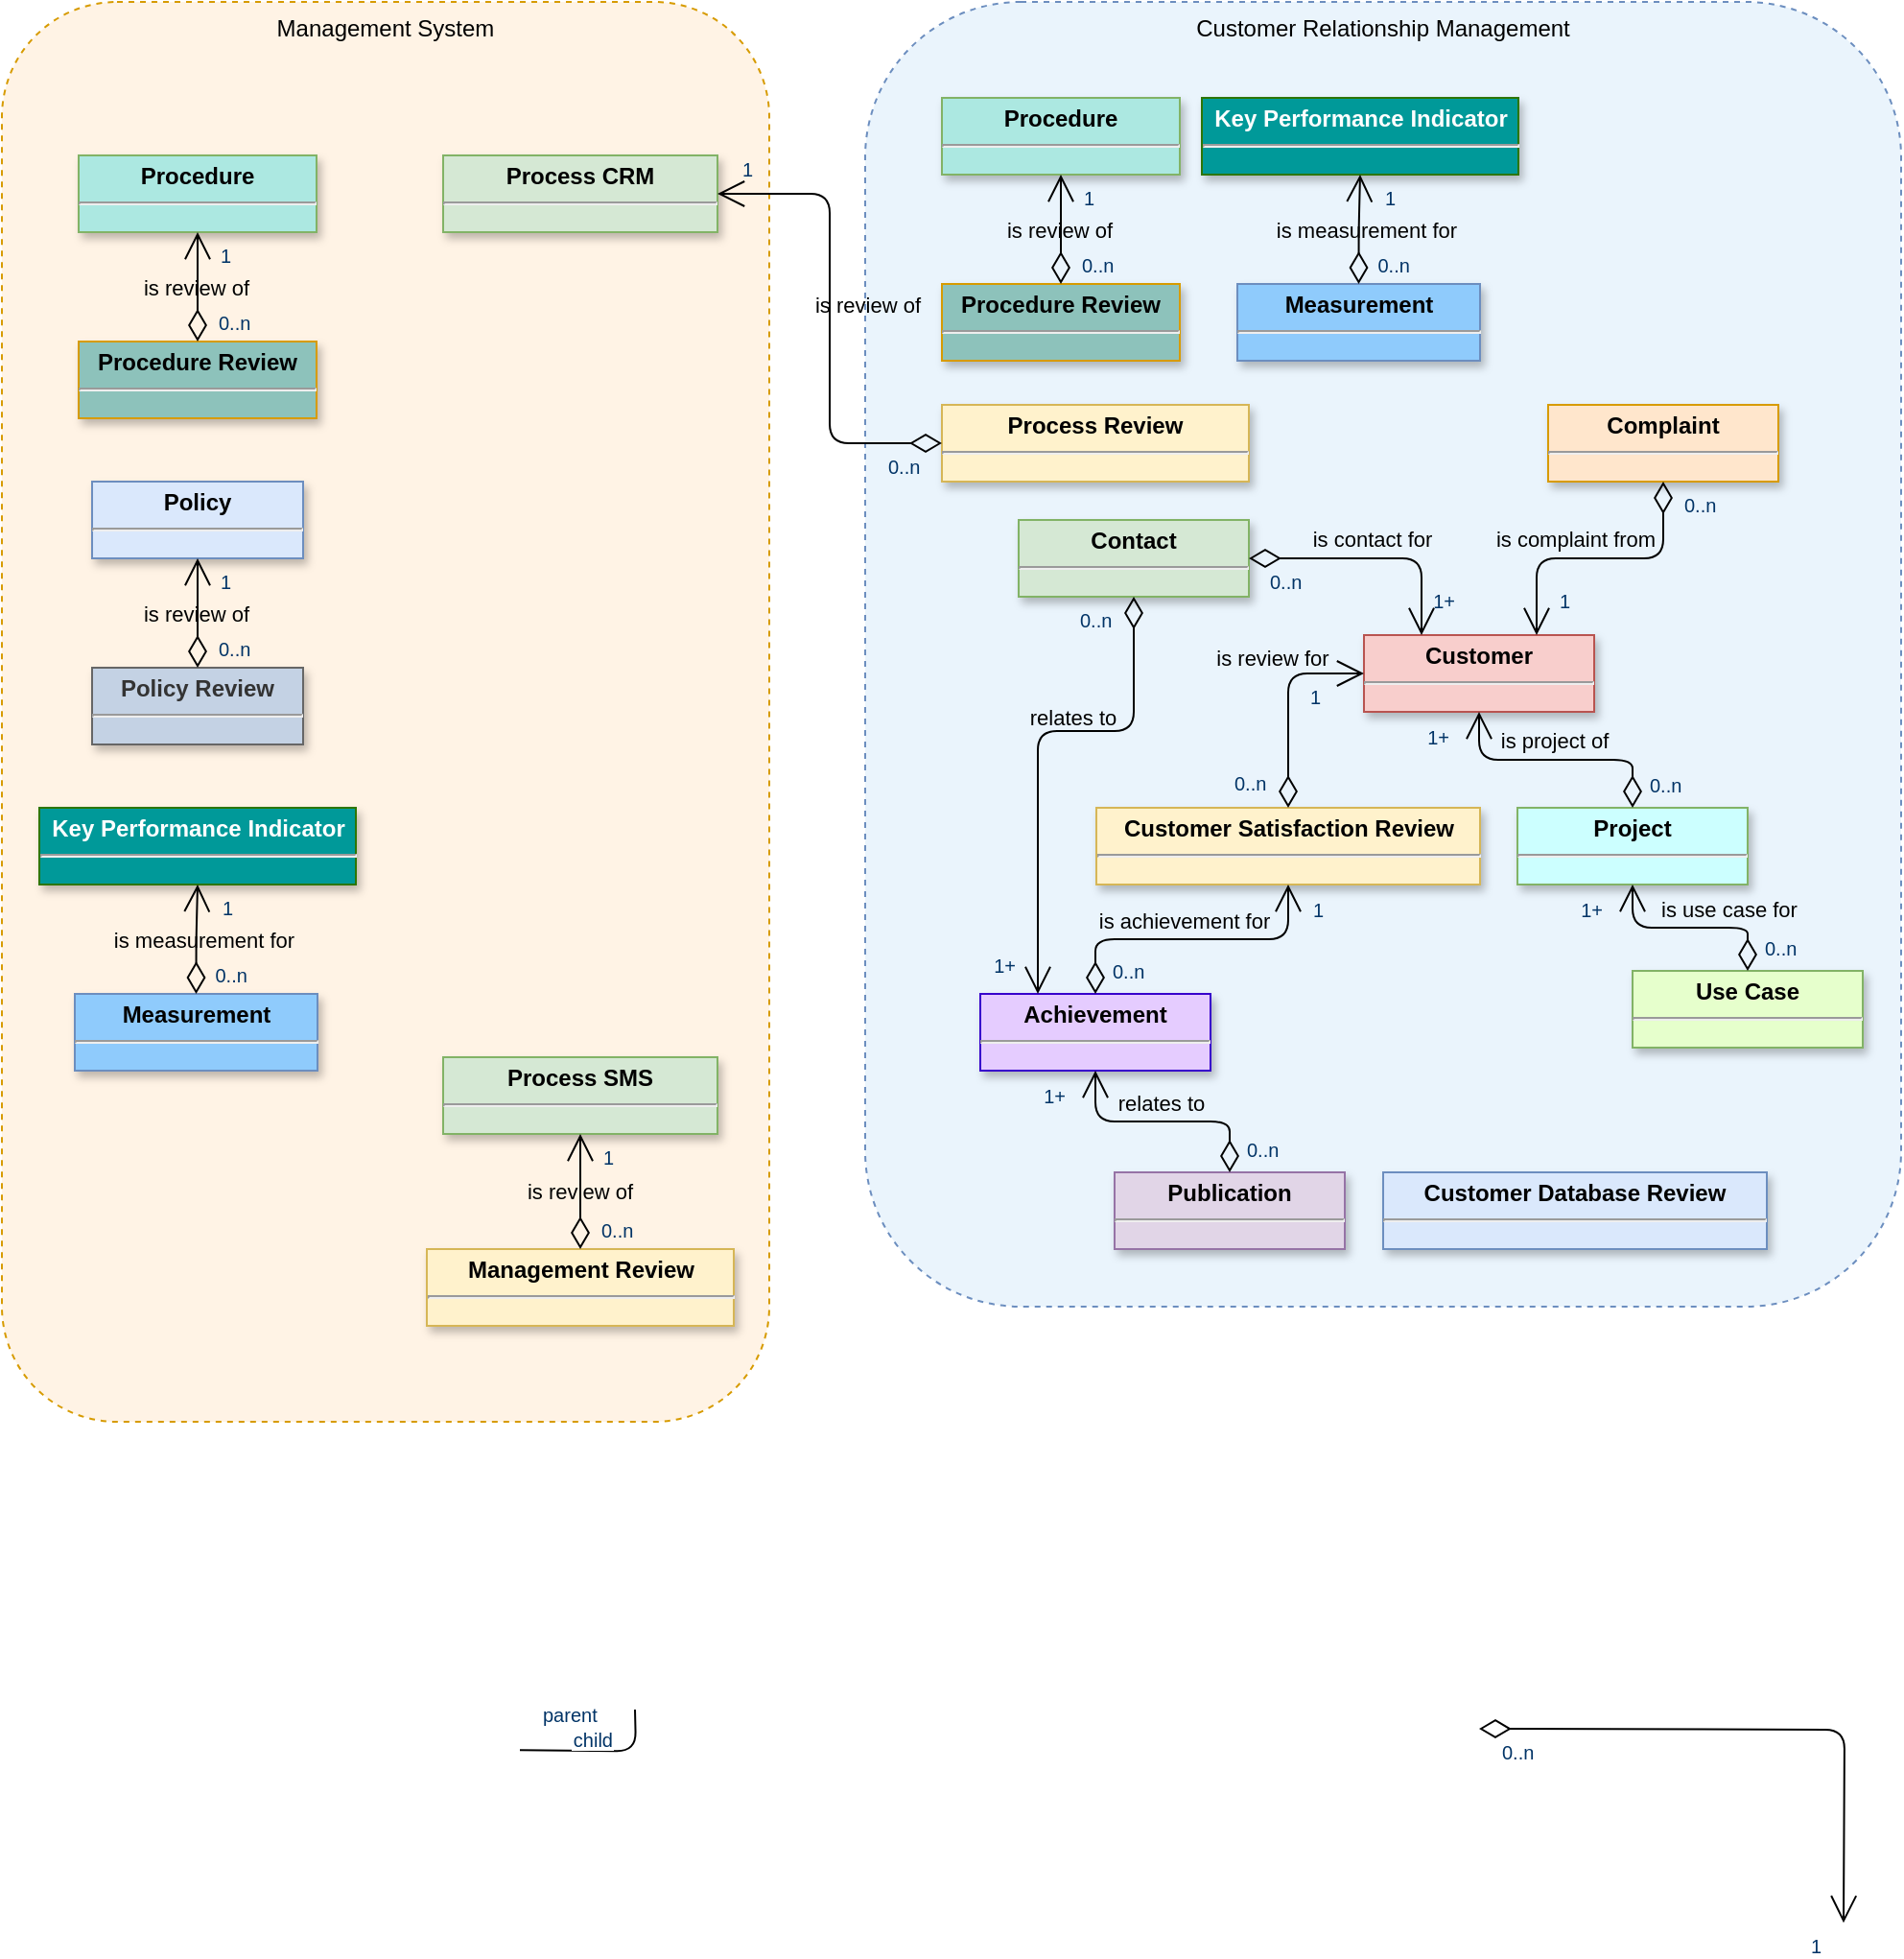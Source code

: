 <mxfile version="28.1.2">
  <diagram name="Page-1" id="efa7a0a1-bf9b-a30e-e6df-94a7791c09e9">
    <mxGraphModel dx="1814" dy="746" grid="1" gridSize="10" guides="1" tooltips="1" connect="1" arrows="1" fold="1" page="1" pageScale="1" pageWidth="826" pageHeight="1169" background="none" math="0" shadow="0">
      <root>
        <mxCell id="0" />
        <mxCell id="1" parent="0" />
        <mxCell id="y1ez__rVfO7GERN6JN9X-144" value="Customer Relationship Management" style="rounded=1;whiteSpace=wrap;html=1;fillColor=#EAF4FC;strokeColor=#6c8ebf;dashed=1;verticalAlign=top;align=center;" parent="1" vertex="1">
          <mxGeometry x="470" y="60" width="540" height="680" as="geometry" />
        </mxCell>
        <mxCell id="y1ez__rVfO7GERN6JN9X-115" value="Management System" style="rounded=1;whiteSpace=wrap;html=1;fillColor=light-dark(#fff3e5, #36210a);strokeColor=#d79b00;dashed=1;verticalAlign=top;align=center;" parent="1" vertex="1">
          <mxGeometry x="20" y="60" width="400" height="740" as="geometry" />
        </mxCell>
        <mxCell id="21" value="&lt;p style=&quot;margin: 4px 0px 0px; text-align: center;&quot;&gt;&lt;strong style=&quot;&quot;&gt;Process CRM&lt;/strong&gt;&lt;/p&gt;&lt;hr&gt;&lt;p style=&quot;margin: 0px; margin-left: 8px;&quot;&gt;&lt;br&gt;&lt;/p&gt;" style="verticalAlign=top;align=left;overflow=fill;fontSize=12;fontFamily=Helvetica;html=1;strokeColor=#82b366;shadow=1;fillColor=#d5e8d4;" parent="1" vertex="1">
          <mxGeometry x="250" y="140" width="143" height="40" as="geometry" />
        </mxCell>
        <mxCell id="25" value="&lt;p style=&quot;margin: 4px 0px 0px; text-align: center;&quot;&gt;&lt;strong style=&quot;&quot;&gt;Process Review&lt;/strong&gt;&lt;/p&gt;&lt;hr&gt;&lt;p style=&quot;margin: 0px; margin-left: 8px;&quot;&gt;&lt;br&gt;&lt;/p&gt;" style="verticalAlign=top;align=left;overflow=fill;fontSize=12;fontFamily=Helvetica;html=1;strokeColor=#d6b656;shadow=1;fillColor=#fff2cc;" parent="1" vertex="1">
          <mxGeometry x="510" y="270" width="160" height="40" as="geometry" />
        </mxCell>
        <mxCell id="66" value="" style="endArrow=open;endSize=12;startArrow=diamondThin;startSize=14;startFill=0;edgeStyle=orthogonalEdgeStyle" parent="1" edge="1">
          <mxGeometry x="469.36" y="526.16" as="geometry">
            <mxPoint x="790" y="960.0" as="sourcePoint" />
            <mxPoint x="980" y="1061.16" as="targetPoint" />
          </mxGeometry>
        </mxCell>
        <mxCell id="67" value="0..n" style="resizable=0;align=left;verticalAlign=top;labelBackgroundColor=#ffffff;fontSize=10;strokeColor=#003366;shadow=1;fillColor=#D4E1F5;fontColor=#003366" parent="66" connectable="0" vertex="1">
          <mxGeometry x="-1" relative="1" as="geometry">
            <mxPoint x="10" as="offset" />
          </mxGeometry>
        </mxCell>
        <mxCell id="68" value="1" style="resizable=0;align=right;verticalAlign=top;labelBackgroundColor=#ffffff;fontSize=10;strokeColor=#003366;shadow=1;fillColor=#D4E1F5;fontColor=#003366" parent="66" connectable="0" vertex="1">
          <mxGeometry x="1" relative="1" as="geometry">
            <mxPoint x="-10" as="offset" />
          </mxGeometry>
        </mxCell>
        <mxCell id="90" value="" style="endArrow=open;endSize=12;startArrow=diamondThin;startSize=14;startFill=0;edgeStyle=orthogonalEdgeStyle;labelBackgroundColor=default;entryX=1;entryY=0.5;entryDx=0;entryDy=0;" parent="1" source="25" target="21" edge="1">
          <mxGeometry x="620" y="340" as="geometry">
            <mxPoint x="620" y="340" as="sourcePoint" />
            <mxPoint x="780" y="340" as="targetPoint" />
          </mxGeometry>
        </mxCell>
        <mxCell id="91" value="0..n" style="resizable=0;align=left;verticalAlign=top;labelBackgroundColor=none;fontSize=10;strokeColor=#003366;shadow=1;fillColor=#D4E1F5;fontColor=#003366" parent="90" connectable="0" vertex="1">
          <mxGeometry x="-1" relative="1" as="geometry">
            <mxPoint x="-30" as="offset" />
          </mxGeometry>
        </mxCell>
        <mxCell id="92" value="1" style="resizable=0;align=right;verticalAlign=top;labelBackgroundColor=none;fontSize=10;strokeColor=#003366;shadow=1;fillColor=#D4E1F5;fontColor=#003366" parent="90" connectable="0" vertex="1">
          <mxGeometry x="1" relative="1" as="geometry">
            <mxPoint x="20" y="-25.0" as="offset" />
          </mxGeometry>
        </mxCell>
        <mxCell id="y1ez__rVfO7GERN6JN9X-114" value="is review of" style="edgeLabel;html=1;align=center;verticalAlign=middle;resizable=0;points=[];labelBackgroundColor=none;" parent="90" vertex="1" connectable="0">
          <mxGeometry relative="1" as="geometry">
            <mxPoint x="19" y="-7" as="offset" />
          </mxGeometry>
        </mxCell>
        <mxCell id="107" value="" style="endArrow=none;edgeStyle=orthogonalEdgeStyle;" parent="1" edge="1">
          <mxGeometry x="190" y="950" as="geometry">
            <mxPoint x="290.0" y="971.16" as="sourcePoint" />
            <mxPoint x="350" y="950" as="targetPoint" />
          </mxGeometry>
        </mxCell>
        <mxCell id="108" value="parent" style="resizable=0;align=left;verticalAlign=bottom;labelBackgroundColor=#ffffff;fontSize=10;strokeColor=#003366;shadow=1;fillColor=#D4E1F5;fontColor=#003366" parent="107" connectable="0" vertex="1">
          <mxGeometry x="-1" relative="1" as="geometry">
            <mxPoint x="10" y="-10" as="offset" />
          </mxGeometry>
        </mxCell>
        <mxCell id="109" value="child" style="resizable=0;align=right;verticalAlign=bottom;labelBackgroundColor=#ffffff;fontSize=10;strokeColor=#003366;shadow=1;fillColor=#D4E1F5;fontColor=#003366" parent="107" connectable="0" vertex="1">
          <mxGeometry x="1" relative="1" as="geometry">
            <mxPoint x="-10" y="23.84" as="offset" />
          </mxGeometry>
        </mxCell>
        <mxCell id="y1ez__rVfO7GERN6JN9X-117" value="&lt;p style=&quot;margin: 4px 0px 0px; text-align: center;&quot;&gt;&lt;strong style=&quot;&quot;&gt;Policy&lt;/strong&gt;&lt;/p&gt;&lt;hr&gt;&lt;p style=&quot;margin: 0px; margin-left: 8px;&quot;&gt;&lt;br&gt;&lt;/p&gt;" style="verticalAlign=top;align=left;overflow=fill;fontSize=12;fontFamily=Helvetica;html=1;strokeColor=#6c8ebf;shadow=1;fillColor=#dae8fc;" parent="1" vertex="1">
          <mxGeometry x="67" y="310" width="110" height="40" as="geometry" />
        </mxCell>
        <mxCell id="y1ez__rVfO7GERN6JN9X-120" value="&lt;p style=&quot;margin: 4px 0px 0px; text-align: center;&quot;&gt;&lt;strong style=&quot;&quot;&gt;Policy Review&lt;/strong&gt;&lt;/p&gt;&lt;hr&gt;&lt;p style=&quot;margin: 0px; margin-left: 8px;&quot;&gt;&lt;br&gt;&lt;/p&gt;" style="verticalAlign=top;align=left;overflow=fill;fontSize=12;fontFamily=Helvetica;html=1;strokeColor=#666666;shadow=1;fillColor=#C4D2E4;fontColor=#333333;" parent="1" vertex="1">
          <mxGeometry x="67" y="407" width="110" height="40" as="geometry" />
        </mxCell>
        <mxCell id="y1ez__rVfO7GERN6JN9X-121" value="" style="endArrow=open;endSize=12;startArrow=diamondThin;startSize=14;startFill=0;edgeStyle=orthogonalEdgeStyle;labelBackgroundColor=default;entryX=0.5;entryY=1;entryDx=0;entryDy=0;exitX=0.5;exitY=0;exitDx=0;exitDy=0;" parent="1" source="y1ez__rVfO7GERN6JN9X-120" target="y1ez__rVfO7GERN6JN9X-117" edge="1">
          <mxGeometry x="620" y="340" as="geometry">
            <mxPoint x="-133" y="366" as="sourcePoint" />
            <mxPoint x="-320" y="470" as="targetPoint" />
          </mxGeometry>
        </mxCell>
        <mxCell id="y1ez__rVfO7GERN6JN9X-122" value="0..n" style="resizable=0;align=left;verticalAlign=top;labelBackgroundColor=none;fontSize=10;strokeColor=#003366;shadow=1;fillColor=#D4E1F5;fontColor=#003366" parent="y1ez__rVfO7GERN6JN9X-121" connectable="0" vertex="1">
          <mxGeometry x="-1" relative="1" as="geometry">
            <mxPoint x="9" y="-22" as="offset" />
          </mxGeometry>
        </mxCell>
        <mxCell id="y1ez__rVfO7GERN6JN9X-123" value="1" style="resizable=0;align=right;verticalAlign=top;labelBackgroundColor=none;fontSize=10;strokeColor=#003366;shadow=1;fillColor=#D4E1F5;fontColor=#003366" parent="y1ez__rVfO7GERN6JN9X-121" connectable="0" vertex="1">
          <mxGeometry x="1" relative="1" as="geometry">
            <mxPoint x="19" as="offset" />
          </mxGeometry>
        </mxCell>
        <mxCell id="y1ez__rVfO7GERN6JN9X-124" value="is review of" style="edgeLabel;html=1;align=center;verticalAlign=middle;resizable=0;points=[];labelBackgroundColor=none;" parent="y1ez__rVfO7GERN6JN9X-121" vertex="1" connectable="0">
          <mxGeometry relative="1" as="geometry">
            <mxPoint x="-1" as="offset" />
          </mxGeometry>
        </mxCell>
        <mxCell id="y1ez__rVfO7GERN6JN9X-128" value="&lt;p style=&quot;margin: 4px 0px 0px; text-align: center;&quot;&gt;&lt;strong style=&quot;&quot;&gt;Procedure&lt;/strong&gt;&lt;/p&gt;&lt;hr&gt;&lt;p style=&quot;margin: 0px; margin-left: 8px;&quot;&gt;&lt;br&gt;&lt;/p&gt;" style="verticalAlign=top;align=left;overflow=fill;fontSize=12;fontFamily=Helvetica;html=1;strokeColor=#82b366;shadow=1;fillColor=#ACE8E1;" parent="1" vertex="1">
          <mxGeometry x="60" y="140" width="124" height="40" as="geometry" />
        </mxCell>
        <mxCell id="y1ez__rVfO7GERN6JN9X-133" value="&lt;p style=&quot;margin: 4px 0px 0px; text-align: center;&quot;&gt;&lt;strong style=&quot;&quot;&gt;Procedure Review&lt;/strong&gt;&lt;/p&gt;&lt;hr&gt;&lt;p style=&quot;margin: 0px; margin-left: 8px;&quot;&gt;&lt;br&gt;&lt;/p&gt;" style="verticalAlign=top;align=left;overflow=fill;fontSize=12;fontFamily=Helvetica;html=1;strokeColor=#d79b00;shadow=1;fillColor=#8DC2BB;" parent="1" vertex="1">
          <mxGeometry x="60" y="237" width="124" height="40" as="geometry" />
        </mxCell>
        <mxCell id="y1ez__rVfO7GERN6JN9X-134" value="&lt;p style=&quot;margin: 4px 0px 0px; text-align: center;&quot;&gt;&lt;strong style=&quot;&quot;&gt;Key Performance Indicator&lt;/strong&gt;&lt;/p&gt;&lt;hr&gt;&lt;p style=&quot;margin: 0px; margin-left: 8px;&quot;&gt;&lt;br&gt;&lt;/p&gt;" style="verticalAlign=top;align=left;overflow=fill;fontSize=12;fontFamily=Helvetica;html=1;strokeColor=#2D7600;shadow=1;fillColor=#009999;fontColor=#ffffff;" parent="1" vertex="1">
          <mxGeometry x="39.5" y="480" width="165" height="40" as="geometry" />
        </mxCell>
        <mxCell id="y1ez__rVfO7GERN6JN9X-135" value="&lt;p style=&quot;margin: 4px 0px 0px; text-align: center;&quot;&gt;&lt;strong style=&quot;&quot;&gt;Measurement&lt;/strong&gt;&lt;/p&gt;&lt;hr&gt;&lt;p style=&quot;margin: 0px; margin-left: 8px;&quot;&gt;&lt;br&gt;&lt;/p&gt;" style="verticalAlign=top;align=left;overflow=fill;fontSize=12;fontFamily=Helvetica;html=1;strokeColor=#6c8ebf;shadow=1;fillColor=#8FCBFC;" parent="1" vertex="1">
          <mxGeometry x="58" y="577" width="126.5" height="40" as="geometry" />
        </mxCell>
        <mxCell id="y1ez__rVfO7GERN6JN9X-136" value="" style="endArrow=open;endSize=12;startArrow=diamondThin;startSize=14;startFill=0;edgeStyle=orthogonalEdgeStyle;labelBackgroundColor=default;entryX=0.5;entryY=1;entryDx=0;entryDy=0;exitX=0.5;exitY=0;exitDx=0;exitDy=0;" parent="1" source="y1ez__rVfO7GERN6JN9X-135" target="y1ez__rVfO7GERN6JN9X-134" edge="1">
          <mxGeometry x="620" y="340" as="geometry">
            <mxPoint x="-819.5" y="730" as="sourcePoint" />
            <mxPoint x="-947.5" y="710" as="targetPoint" />
          </mxGeometry>
        </mxCell>
        <mxCell id="y1ez__rVfO7GERN6JN9X-137" value="0..n" style="resizable=0;align=left;verticalAlign=top;labelBackgroundColor=none;fontSize=10;strokeColor=#003366;shadow=1;fillColor=#D4E1F5;fontColor=#003366" parent="y1ez__rVfO7GERN6JN9X-136" connectable="0" vertex="1">
          <mxGeometry x="-1" relative="1" as="geometry">
            <mxPoint x="8" y="-22" as="offset" />
          </mxGeometry>
        </mxCell>
        <mxCell id="y1ez__rVfO7GERN6JN9X-138" value="1" style="resizable=0;align=right;verticalAlign=top;labelBackgroundColor=none;fontSize=10;strokeColor=#003366;shadow=1;fillColor=#D4E1F5;fontColor=#003366" parent="y1ez__rVfO7GERN6JN9X-136" connectable="0" vertex="1">
          <mxGeometry x="1" relative="1" as="geometry">
            <mxPoint x="20" as="offset" />
          </mxGeometry>
        </mxCell>
        <mxCell id="y1ez__rVfO7GERN6JN9X-139" value="is measurement for" style="edgeLabel;html=1;align=center;verticalAlign=middle;resizable=0;points=[];labelBackgroundColor=none;" parent="y1ez__rVfO7GERN6JN9X-136" vertex="1" connectable="0">
          <mxGeometry relative="1" as="geometry">
            <mxPoint x="3" as="offset" />
          </mxGeometry>
        </mxCell>
        <mxCell id="y1ez__rVfO7GERN6JN9X-140" value="" style="endArrow=open;endSize=12;startArrow=diamondThin;startSize=14;startFill=0;edgeStyle=orthogonalEdgeStyle;labelBackgroundColor=default;entryX=0.5;entryY=1;entryDx=0;entryDy=0;exitX=0.5;exitY=0;exitDx=0;exitDy=0;" parent="1" source="y1ez__rVfO7GERN6JN9X-133" target="y1ez__rVfO7GERN6JN9X-128" edge="1">
          <mxGeometry x="620" y="340" as="geometry">
            <mxPoint x="-690" y="330" as="sourcePoint" />
            <mxPoint x="-690" y="260" as="targetPoint" />
          </mxGeometry>
        </mxCell>
        <mxCell id="y1ez__rVfO7GERN6JN9X-141" value="0..n" style="resizable=0;align=left;verticalAlign=top;labelBackgroundColor=none;fontSize=10;strokeColor=#003366;shadow=1;fillColor=#D4E1F5;fontColor=#003366" parent="y1ez__rVfO7GERN6JN9X-140" connectable="0" vertex="1">
          <mxGeometry x="-1" relative="1" as="geometry">
            <mxPoint x="9" y="-22" as="offset" />
          </mxGeometry>
        </mxCell>
        <mxCell id="y1ez__rVfO7GERN6JN9X-142" value="1" style="resizable=0;align=right;verticalAlign=top;labelBackgroundColor=none;fontSize=10;strokeColor=#003366;shadow=1;fillColor=#D4E1F5;fontColor=#003366" parent="y1ez__rVfO7GERN6JN9X-140" connectable="0" vertex="1">
          <mxGeometry x="1" relative="1" as="geometry">
            <mxPoint x="19" as="offset" />
          </mxGeometry>
        </mxCell>
        <mxCell id="y1ez__rVfO7GERN6JN9X-143" value="is review of" style="edgeLabel;html=1;align=center;verticalAlign=middle;resizable=0;points=[];labelBackgroundColor=none;" parent="y1ez__rVfO7GERN6JN9X-140" vertex="1" connectable="0">
          <mxGeometry relative="1" as="geometry">
            <mxPoint x="-1" as="offset" />
          </mxGeometry>
        </mxCell>
        <mxCell id="y1ez__rVfO7GERN6JN9X-169" value="&lt;p style=&quot;margin: 4px 0px 0px; text-align: center;&quot;&gt;&lt;strong style=&quot;&quot;&gt;Procedure&lt;/strong&gt;&lt;/p&gt;&lt;hr&gt;&lt;p style=&quot;margin: 0px; margin-left: 8px;&quot;&gt;&lt;br&gt;&lt;/p&gt;" style="verticalAlign=top;align=left;overflow=fill;fontSize=12;fontFamily=Helvetica;html=1;strokeColor=#82b366;shadow=1;fillColor=#ACE8E1;" parent="1" vertex="1">
          <mxGeometry x="510" y="110" width="124" height="40" as="geometry" />
        </mxCell>
        <mxCell id="y1ez__rVfO7GERN6JN9X-170" value="&lt;p style=&quot;margin: 4px 0px 0px; text-align: center;&quot;&gt;&lt;strong style=&quot;&quot;&gt;Procedure Review&lt;/strong&gt;&lt;/p&gt;&lt;hr&gt;&lt;p style=&quot;margin: 0px; margin-left: 8px;&quot;&gt;&lt;br&gt;&lt;/p&gt;" style="verticalAlign=top;align=left;overflow=fill;fontSize=12;fontFamily=Helvetica;html=1;strokeColor=#d79b00;shadow=1;fillColor=#8DC2BB;" parent="1" vertex="1">
          <mxGeometry x="510" y="207" width="124" height="40" as="geometry" />
        </mxCell>
        <mxCell id="y1ez__rVfO7GERN6JN9X-171" value="&lt;p style=&quot;margin: 4px 0px 0px; text-align: center;&quot;&gt;&lt;strong style=&quot;&quot;&gt;Key Performance Indicator&lt;/strong&gt;&lt;/p&gt;&lt;hr&gt;&lt;p style=&quot;margin: 0px; margin-left: 8px;&quot;&gt;&lt;br&gt;&lt;/p&gt;" style="verticalAlign=top;align=left;overflow=fill;fontSize=12;fontFamily=Helvetica;html=1;strokeColor=#2D7600;shadow=1;fillColor=#009999;fontColor=#ffffff;" parent="1" vertex="1">
          <mxGeometry x="645.5" y="110" width="165" height="40" as="geometry" />
        </mxCell>
        <mxCell id="y1ez__rVfO7GERN6JN9X-172" value="&lt;p style=&quot;margin: 4px 0px 0px; text-align: center;&quot;&gt;&lt;strong style=&quot;&quot;&gt;Measurement&lt;/strong&gt;&lt;/p&gt;&lt;hr&gt;&lt;p style=&quot;margin: 0px; margin-left: 8px;&quot;&gt;&lt;br&gt;&lt;/p&gt;" style="verticalAlign=top;align=left;overflow=fill;fontSize=12;fontFamily=Helvetica;html=1;strokeColor=#6c8ebf;shadow=1;fillColor=#8FCBFC;" parent="1" vertex="1">
          <mxGeometry x="664" y="207" width="126.5" height="40" as="geometry" />
        </mxCell>
        <mxCell id="y1ez__rVfO7GERN6JN9X-173" value="" style="endArrow=open;endSize=12;startArrow=diamondThin;startSize=14;startFill=0;edgeStyle=orthogonalEdgeStyle;labelBackgroundColor=default;entryX=0.5;entryY=1;entryDx=0;entryDy=0;exitX=0.5;exitY=0;exitDx=0;exitDy=0;" parent="1" source="y1ez__rVfO7GERN6JN9X-172" target="y1ez__rVfO7GERN6JN9X-171" edge="1">
          <mxGeometry x="620" y="340" as="geometry">
            <mxPoint x="-213.5" y="360" as="sourcePoint" />
            <mxPoint x="-341.5" y="340" as="targetPoint" />
          </mxGeometry>
        </mxCell>
        <mxCell id="y1ez__rVfO7GERN6JN9X-174" value="0..n" style="resizable=0;align=left;verticalAlign=top;labelBackgroundColor=none;fontSize=10;strokeColor=#003366;shadow=1;fillColor=#D4E1F5;fontColor=#003366" parent="y1ez__rVfO7GERN6JN9X-173" connectable="0" vertex="1">
          <mxGeometry x="-1" relative="1" as="geometry">
            <mxPoint x="8" y="-22" as="offset" />
          </mxGeometry>
        </mxCell>
        <mxCell id="y1ez__rVfO7GERN6JN9X-175" value="1" style="resizable=0;align=right;verticalAlign=top;labelBackgroundColor=none;fontSize=10;strokeColor=#003366;shadow=1;fillColor=#D4E1F5;fontColor=#003366" parent="y1ez__rVfO7GERN6JN9X-173" connectable="0" vertex="1">
          <mxGeometry x="1" relative="1" as="geometry">
            <mxPoint x="20" as="offset" />
          </mxGeometry>
        </mxCell>
        <mxCell id="y1ez__rVfO7GERN6JN9X-176" value="is measurement for" style="edgeLabel;html=1;align=center;verticalAlign=middle;resizable=0;points=[];labelBackgroundColor=none;" parent="y1ez__rVfO7GERN6JN9X-173" vertex="1" connectable="0">
          <mxGeometry relative="1" as="geometry">
            <mxPoint x="3" as="offset" />
          </mxGeometry>
        </mxCell>
        <mxCell id="y1ez__rVfO7GERN6JN9X-177" value="" style="endArrow=open;endSize=12;startArrow=diamondThin;startSize=14;startFill=0;edgeStyle=orthogonalEdgeStyle;labelBackgroundColor=default;entryX=0.5;entryY=1;entryDx=0;entryDy=0;exitX=0.5;exitY=0;exitDx=0;exitDy=0;" parent="1" source="y1ez__rVfO7GERN6JN9X-170" target="y1ez__rVfO7GERN6JN9X-169" edge="1">
          <mxGeometry x="620" y="340" as="geometry">
            <mxPoint x="-240" y="300" as="sourcePoint" />
            <mxPoint x="-240" y="230" as="targetPoint" />
          </mxGeometry>
        </mxCell>
        <mxCell id="y1ez__rVfO7GERN6JN9X-178" value="0..n" style="resizable=0;align=left;verticalAlign=top;labelBackgroundColor=none;fontSize=10;strokeColor=#003366;shadow=1;fillColor=#D4E1F5;fontColor=#003366" parent="y1ez__rVfO7GERN6JN9X-177" connectable="0" vertex="1">
          <mxGeometry x="-1" relative="1" as="geometry">
            <mxPoint x="9" y="-22" as="offset" />
          </mxGeometry>
        </mxCell>
        <mxCell id="y1ez__rVfO7GERN6JN9X-179" value="1" style="resizable=0;align=right;verticalAlign=top;labelBackgroundColor=none;fontSize=10;strokeColor=#003366;shadow=1;fillColor=#D4E1F5;fontColor=#003366" parent="y1ez__rVfO7GERN6JN9X-177" connectable="0" vertex="1">
          <mxGeometry x="1" relative="1" as="geometry">
            <mxPoint x="19" as="offset" />
          </mxGeometry>
        </mxCell>
        <mxCell id="y1ez__rVfO7GERN6JN9X-180" value="is review of" style="edgeLabel;html=1;align=center;verticalAlign=middle;resizable=0;points=[];labelBackgroundColor=none;" parent="y1ez__rVfO7GERN6JN9X-177" vertex="1" connectable="0">
          <mxGeometry relative="1" as="geometry">
            <mxPoint x="-1" as="offset" />
          </mxGeometry>
        </mxCell>
        <mxCell id="y1ez__rVfO7GERN6JN9X-181" value="&lt;p style=&quot;margin: 4px 0px 0px; text-align: center;&quot;&gt;&lt;strong style=&quot;&quot;&gt;Process SMS&lt;/strong&gt;&lt;/p&gt;&lt;hr&gt;&lt;p style=&quot;margin: 0px; margin-left: 8px;&quot;&gt;&lt;br&gt;&lt;/p&gt;" style="verticalAlign=top;align=left;overflow=fill;fontSize=12;fontFamily=Helvetica;html=1;strokeColor=#82b366;shadow=1;fillColor=#d5e8d4;" parent="1" vertex="1">
          <mxGeometry x="250" y="610" width="143" height="40" as="geometry" />
        </mxCell>
        <mxCell id="y1ez__rVfO7GERN6JN9X-182" value="&lt;p style=&quot;margin: 4px 0px 0px; text-align: center;&quot;&gt;&lt;strong style=&quot;&quot;&gt;Management Review&lt;/strong&gt;&lt;/p&gt;&lt;hr&gt;&lt;p style=&quot;margin: 0px; margin-left: 8px;&quot;&gt;&lt;br&gt;&lt;/p&gt;" style="verticalAlign=top;align=left;overflow=fill;fontSize=12;fontFamily=Helvetica;html=1;strokeColor=#d6b656;shadow=1;fillColor=#fff2cc;" parent="1" vertex="1">
          <mxGeometry x="241.5" y="710" width="160" height="40" as="geometry" />
        </mxCell>
        <mxCell id="y1ez__rVfO7GERN6JN9X-183" value="" style="endArrow=open;endSize=12;startArrow=diamondThin;startSize=14;startFill=0;edgeStyle=orthogonalEdgeStyle;labelBackgroundColor=default;exitX=0.5;exitY=0;exitDx=0;exitDy=0;" parent="1" source="y1ez__rVfO7GERN6JN9X-182" target="y1ez__rVfO7GERN6JN9X-181" edge="1">
          <mxGeometry x="620" y="340" as="geometry">
            <mxPoint x="209" y="247" as="sourcePoint" />
            <mxPoint x="209" y="190" as="targetPoint" />
          </mxGeometry>
        </mxCell>
        <mxCell id="y1ez__rVfO7GERN6JN9X-184" value="0..n" style="resizable=0;align=left;verticalAlign=top;labelBackgroundColor=none;fontSize=10;strokeColor=#003366;shadow=1;fillColor=#D4E1F5;fontColor=#003366" parent="y1ez__rVfO7GERN6JN9X-183" connectable="0" vertex="1">
          <mxGeometry x="-1" relative="1" as="geometry">
            <mxPoint x="9" y="-22" as="offset" />
          </mxGeometry>
        </mxCell>
        <mxCell id="y1ez__rVfO7GERN6JN9X-185" value="1" style="resizable=0;align=right;verticalAlign=top;labelBackgroundColor=none;fontSize=10;strokeColor=#003366;shadow=1;fillColor=#D4E1F5;fontColor=#003366" parent="y1ez__rVfO7GERN6JN9X-183" connectable="0" vertex="1">
          <mxGeometry x="1" relative="1" as="geometry">
            <mxPoint x="19" as="offset" />
          </mxGeometry>
        </mxCell>
        <mxCell id="y1ez__rVfO7GERN6JN9X-186" value="is review of" style="edgeLabel;html=1;align=center;verticalAlign=middle;resizable=0;points=[];labelBackgroundColor=none;" parent="y1ez__rVfO7GERN6JN9X-183" vertex="1" connectable="0">
          <mxGeometry relative="1" as="geometry">
            <mxPoint x="-1" as="offset" />
          </mxGeometry>
        </mxCell>
        <mxCell id="y1ez__rVfO7GERN6JN9X-187" value="&lt;p style=&quot;margin: 4px 0px 0px; text-align: center;&quot;&gt;&lt;strong style=&quot;&quot;&gt;Customer&lt;/strong&gt;&lt;/p&gt;&lt;hr&gt;&lt;p style=&quot;margin: 0px; margin-left: 8px;&quot;&gt;&lt;br&gt;&lt;/p&gt;" style="verticalAlign=top;align=left;overflow=fill;fontSize=12;fontFamily=Helvetica;html=1;strokeColor=#b85450;shadow=1;fillColor=#f8cecc;" parent="1" vertex="1">
          <mxGeometry x="730" y="390" width="120" height="40" as="geometry" />
        </mxCell>
        <mxCell id="y1ez__rVfO7GERN6JN9X-188" value="&lt;p style=&quot;margin: 4px 0px 0px; text-align: center;&quot;&gt;&lt;strong style=&quot;&quot;&gt;Contact&lt;/strong&gt;&lt;/p&gt;&lt;hr&gt;&lt;p style=&quot;margin: 0px; margin-left: 8px;&quot;&gt;&lt;br&gt;&lt;/p&gt;" style="verticalAlign=top;align=left;overflow=fill;fontSize=12;fontFamily=Helvetica;html=1;strokeColor=#82b366;shadow=1;fillColor=#d5e8d4;" parent="1" vertex="1">
          <mxGeometry x="550" y="330" width="120" height="40" as="geometry" />
        </mxCell>
        <mxCell id="y1ez__rVfO7GERN6JN9X-189" value="" style="endArrow=open;endSize=12;startArrow=diamondThin;startSize=14;startFill=0;edgeStyle=orthogonalEdgeStyle;labelBackgroundColor=default;entryX=0.25;entryY=0;entryDx=0;entryDy=0;exitX=1;exitY=0.5;exitDx=0;exitDy=0;" parent="1" source="y1ez__rVfO7GERN6JN9X-188" target="y1ez__rVfO7GERN6JN9X-187" edge="1">
          <mxGeometry x="620" y="340" as="geometry">
            <mxPoint x="582" y="217" as="sourcePoint" />
            <mxPoint x="582" y="160" as="targetPoint" />
          </mxGeometry>
        </mxCell>
        <mxCell id="y1ez__rVfO7GERN6JN9X-190" value="0..n" style="resizable=0;align=left;verticalAlign=top;labelBackgroundColor=none;fontSize=10;strokeColor=#003366;shadow=1;fillColor=#D4E1F5;fontColor=#003366" parent="y1ez__rVfO7GERN6JN9X-189" connectable="0" vertex="1">
          <mxGeometry x="-1" relative="1" as="geometry">
            <mxPoint x="9" as="offset" />
          </mxGeometry>
        </mxCell>
        <mxCell id="y1ez__rVfO7GERN6JN9X-191" value="1+" style="resizable=0;align=right;verticalAlign=top;labelBackgroundColor=none;fontSize=10;strokeColor=#003366;shadow=1;fillColor=#D4E1F5;fontColor=#003366" parent="y1ez__rVfO7GERN6JN9X-189" connectable="0" vertex="1">
          <mxGeometry x="1" relative="1" as="geometry">
            <mxPoint x="19" y="-30" as="offset" />
          </mxGeometry>
        </mxCell>
        <mxCell id="y1ez__rVfO7GERN6JN9X-192" value="is contact for" style="edgeLabel;html=1;align=center;verticalAlign=middle;resizable=0;points=[];labelBackgroundColor=none;" parent="y1ez__rVfO7GERN6JN9X-189" vertex="1" connectable="0">
          <mxGeometry relative="1" as="geometry">
            <mxPoint x="-1" y="-10" as="offset" />
          </mxGeometry>
        </mxCell>
        <mxCell id="y1ez__rVfO7GERN6JN9X-193" value="&lt;p style=&quot;margin: 4px 0px 0px; text-align: center;&quot;&gt;&lt;strong style=&quot;&quot;&gt;Complaint&lt;/strong&gt;&lt;/p&gt;&lt;hr&gt;&lt;p style=&quot;margin: 0px; margin-left: 8px;&quot;&gt;&lt;br&gt;&lt;/p&gt;" style="verticalAlign=top;align=left;overflow=fill;fontSize=12;fontFamily=Helvetica;html=1;strokeColor=#d79b00;shadow=1;fillColor=#ffe6cc;" parent="1" vertex="1">
          <mxGeometry x="826" y="270" width="120" height="40" as="geometry" />
        </mxCell>
        <mxCell id="y1ez__rVfO7GERN6JN9X-194" value="" style="endArrow=open;endSize=12;startArrow=diamondThin;startSize=14;startFill=0;edgeStyle=orthogonalEdgeStyle;labelBackgroundColor=default;entryX=0.75;entryY=0;entryDx=0;entryDy=0;exitX=0.5;exitY=1;exitDx=0;exitDy=0;" parent="1" source="y1ez__rVfO7GERN6JN9X-193" target="y1ez__rVfO7GERN6JN9X-187" edge="1">
          <mxGeometry x="620" y="340" as="geometry">
            <mxPoint x="970" y="297" as="sourcePoint" />
            <mxPoint x="870" y="404" as="targetPoint" />
          </mxGeometry>
        </mxCell>
        <mxCell id="y1ez__rVfO7GERN6JN9X-195" value="0..n" style="resizable=0;align=left;verticalAlign=top;labelBackgroundColor=none;fontSize=10;strokeColor=#003366;shadow=1;fillColor=#D4E1F5;fontColor=#003366" parent="y1ez__rVfO7GERN6JN9X-194" connectable="0" vertex="1">
          <mxGeometry x="-1" relative="1" as="geometry">
            <mxPoint x="9" as="offset" />
          </mxGeometry>
        </mxCell>
        <mxCell id="y1ez__rVfO7GERN6JN9X-196" value="1" style="resizable=0;align=right;verticalAlign=top;labelBackgroundColor=none;fontSize=10;strokeColor=#003366;shadow=1;fillColor=#D4E1F5;fontColor=#003366" parent="y1ez__rVfO7GERN6JN9X-194" connectable="0" vertex="1">
          <mxGeometry x="1" relative="1" as="geometry">
            <mxPoint x="19" y="-30" as="offset" />
          </mxGeometry>
        </mxCell>
        <mxCell id="y1ez__rVfO7GERN6JN9X-197" value="is complaint from" style="edgeLabel;html=1;align=center;verticalAlign=middle;resizable=0;points=[];labelBackgroundColor=none;" parent="y1ez__rVfO7GERN6JN9X-194" vertex="1" connectable="0">
          <mxGeometry relative="1" as="geometry">
            <mxPoint x="-13" y="-10" as="offset" />
          </mxGeometry>
        </mxCell>
        <mxCell id="y1ez__rVfO7GERN6JN9X-198" value="&lt;p style=&quot;margin: 4px 0px 0px; text-align: center;&quot;&gt;&lt;strong style=&quot;&quot;&gt;Project&lt;/strong&gt;&lt;/p&gt;&lt;hr&gt;&lt;p style=&quot;margin: 0px; margin-left: 8px;&quot;&gt;&lt;br&gt;&lt;/p&gt;" style="verticalAlign=top;align=left;overflow=fill;fontSize=12;fontFamily=Helvetica;html=1;strokeColor=#82b366;shadow=1;fillColor=#CCFFFF;" parent="1" vertex="1">
          <mxGeometry x="810" y="480" width="120" height="40" as="geometry" />
        </mxCell>
        <mxCell id="y1ez__rVfO7GERN6JN9X-199" value="" style="endArrow=open;endSize=12;startArrow=diamondThin;startSize=14;startFill=0;edgeStyle=orthogonalEdgeStyle;labelBackgroundColor=default;entryX=0.5;entryY=1;entryDx=0;entryDy=0;exitX=0.5;exitY=0;exitDx=0;exitDy=0;" parent="1" source="y1ez__rVfO7GERN6JN9X-198" target="y1ez__rVfO7GERN6JN9X-187" edge="1">
          <mxGeometry x="620" y="340" as="geometry">
            <mxPoint x="776" y="320" as="sourcePoint" />
            <mxPoint x="850" y="410" as="targetPoint" />
          </mxGeometry>
        </mxCell>
        <mxCell id="y1ez__rVfO7GERN6JN9X-200" value="0..n" style="resizable=0;align=left;verticalAlign=top;labelBackgroundColor=none;fontSize=10;strokeColor=#003366;shadow=1;fillColor=#D4E1F5;fontColor=#003366" parent="y1ez__rVfO7GERN6JN9X-199" connectable="0" vertex="1">
          <mxGeometry x="-1" relative="1" as="geometry">
            <mxPoint x="7" y="-24" as="offset" />
          </mxGeometry>
        </mxCell>
        <mxCell id="y1ez__rVfO7GERN6JN9X-201" value="1+" style="resizable=0;align=right;verticalAlign=top;labelBackgroundColor=none;fontSize=10;strokeColor=#003366;shadow=1;fillColor=#D4E1F5;fontColor=#003366" parent="y1ez__rVfO7GERN6JN9X-199" connectable="0" vertex="1">
          <mxGeometry x="1" relative="1" as="geometry">
            <mxPoint x="-14" y="1" as="offset" />
          </mxGeometry>
        </mxCell>
        <mxCell id="y1ez__rVfO7GERN6JN9X-202" value="is project of" style="edgeLabel;html=1;align=center;verticalAlign=middle;resizable=0;points=[];labelBackgroundColor=none;" parent="y1ez__rVfO7GERN6JN9X-199" vertex="1" connectable="0">
          <mxGeometry relative="1" as="geometry">
            <mxPoint x="-1" y="-10" as="offset" />
          </mxGeometry>
        </mxCell>
        <mxCell id="y1ez__rVfO7GERN6JN9X-203" value="&lt;p style=&quot;margin: 4px 0px 0px; text-align: center;&quot;&gt;&lt;strong style=&quot;&quot;&gt;Use Case&lt;/strong&gt;&lt;/p&gt;&lt;hr&gt;&lt;p style=&quot;margin: 0px; margin-left: 8px;&quot;&gt;&lt;br&gt;&lt;/p&gt;" style="verticalAlign=top;align=left;overflow=fill;fontSize=12;fontFamily=Helvetica;html=1;strokeColor=#82b366;shadow=1;fillColor=#E6FFCC;" parent="1" vertex="1">
          <mxGeometry x="870" y="565" width="120" height="40" as="geometry" />
        </mxCell>
        <mxCell id="y1ez__rVfO7GERN6JN9X-204" value="" style="endArrow=open;endSize=12;startArrow=diamondThin;startSize=14;startFill=0;edgeStyle=orthogonalEdgeStyle;labelBackgroundColor=default;entryX=0.5;entryY=1;entryDx=0;entryDy=0;exitX=0.5;exitY=0;exitDx=0;exitDy=0;" parent="1" source="y1ez__rVfO7GERN6JN9X-203" target="y1ez__rVfO7GERN6JN9X-198" edge="1">
          <mxGeometry x="620" y="340" as="geometry">
            <mxPoint x="970" y="500" as="sourcePoint" />
            <mxPoint x="850" y="450" as="targetPoint" />
          </mxGeometry>
        </mxCell>
        <mxCell id="y1ez__rVfO7GERN6JN9X-205" value="0..n" style="resizable=0;align=left;verticalAlign=top;labelBackgroundColor=none;fontSize=10;strokeColor=#003366;shadow=1;fillColor=#D4E1F5;fontColor=#003366" parent="y1ez__rVfO7GERN6JN9X-204" connectable="0" vertex="1">
          <mxGeometry x="-1" relative="1" as="geometry">
            <mxPoint x="7" y="-24" as="offset" />
          </mxGeometry>
        </mxCell>
        <mxCell id="y1ez__rVfO7GERN6JN9X-206" value="1+" style="resizable=0;align=right;verticalAlign=top;labelBackgroundColor=none;fontSize=10;strokeColor=#003366;shadow=1;fillColor=#D4E1F5;fontColor=#003366" parent="y1ez__rVfO7GERN6JN9X-204" connectable="0" vertex="1">
          <mxGeometry x="1" relative="1" as="geometry">
            <mxPoint x="-14" y="1" as="offset" />
          </mxGeometry>
        </mxCell>
        <mxCell id="y1ez__rVfO7GERN6JN9X-207" value="is use case for" style="edgeLabel;html=1;align=center;verticalAlign=middle;resizable=0;points=[];labelBackgroundColor=none;" parent="y1ez__rVfO7GERN6JN9X-204" vertex="1" connectable="0">
          <mxGeometry relative="1" as="geometry">
            <mxPoint x="20" y="-10" as="offset" />
          </mxGeometry>
        </mxCell>
        <mxCell id="y1ez__rVfO7GERN6JN9X-208" value="&lt;p style=&quot;margin: 4px 0px 0px; text-align: center;&quot;&gt;&lt;strong style=&quot;&quot;&gt;Customer Satisfaction Review&lt;/strong&gt;&lt;/p&gt;&lt;hr&gt;&lt;p style=&quot;margin: 0px; margin-left: 8px;&quot;&gt;&lt;br&gt;&lt;/p&gt;" style="verticalAlign=top;align=left;overflow=fill;fontSize=12;fontFamily=Helvetica;html=1;strokeColor=#d6b656;shadow=1;fillColor=#fff2cc;" parent="1" vertex="1">
          <mxGeometry x="590.5" y="480" width="200" height="40" as="geometry" />
        </mxCell>
        <mxCell id="y1ez__rVfO7GERN6JN9X-209" value="" style="endArrow=open;endSize=12;startArrow=diamondThin;startSize=14;startFill=0;edgeStyle=orthogonalEdgeStyle;labelBackgroundColor=default;entryX=0;entryY=0.5;entryDx=0;entryDy=0;exitX=0.5;exitY=0;exitDx=0;exitDy=0;" parent="1" source="y1ez__rVfO7GERN6JN9X-208" target="y1ez__rVfO7GERN6JN9X-187" edge="1">
          <mxGeometry x="620" y="340" as="geometry">
            <mxPoint x="680" y="360" as="sourcePoint" />
            <mxPoint x="770" y="400" as="targetPoint" />
          </mxGeometry>
        </mxCell>
        <mxCell id="y1ez__rVfO7GERN6JN9X-210" value="0..n" style="resizable=0;align=left;verticalAlign=top;labelBackgroundColor=none;fontSize=10;strokeColor=#003366;shadow=1;fillColor=#D4E1F5;fontColor=#003366" parent="y1ez__rVfO7GERN6JN9X-209" connectable="0" vertex="1">
          <mxGeometry x="-1" relative="1" as="geometry">
            <mxPoint x="-30" y="-25" as="offset" />
          </mxGeometry>
        </mxCell>
        <mxCell id="y1ez__rVfO7GERN6JN9X-211" value="1" style="resizable=0;align=right;verticalAlign=top;labelBackgroundColor=none;fontSize=10;strokeColor=#003366;shadow=1;fillColor=#D4E1F5;fontColor=#003366" parent="y1ez__rVfO7GERN6JN9X-209" connectable="0" vertex="1">
          <mxGeometry x="1" relative="1" as="geometry">
            <mxPoint x="-21" as="offset" />
          </mxGeometry>
        </mxCell>
        <mxCell id="y1ez__rVfO7GERN6JN9X-212" value="is review for" style="edgeLabel;html=1;align=center;verticalAlign=middle;resizable=0;points=[];labelBackgroundColor=none;" parent="y1ez__rVfO7GERN6JN9X-209" vertex="1" connectable="0">
          <mxGeometry relative="1" as="geometry">
            <mxPoint x="-9" y="-23" as="offset" />
          </mxGeometry>
        </mxCell>
        <mxCell id="y1ez__rVfO7GERN6JN9X-213" value="&lt;p style=&quot;margin: 4px 0px 0px; text-align: center;&quot;&gt;&lt;strong style=&quot;&quot;&gt;Achievement&lt;/strong&gt;&lt;/p&gt;&lt;hr&gt;&lt;p style=&quot;margin: 0px; margin-left: 8px;&quot;&gt;&lt;br&gt;&lt;/p&gt;" style="verticalAlign=top;align=left;overflow=fill;fontSize=12;fontFamily=Helvetica;html=1;strokeColor=#3700CC;shadow=1;fillColor=light-dark(#E5CCFF,#CC99FF);fontColor=default;" parent="1" vertex="1">
          <mxGeometry x="530" y="577" width="120" height="40" as="geometry" />
        </mxCell>
        <mxCell id="y1ez__rVfO7GERN6JN9X-214" value="&lt;p style=&quot;margin: 4px 0px 0px; text-align: center;&quot;&gt;&lt;strong style=&quot;&quot;&gt;Publication&lt;/strong&gt;&lt;/p&gt;&lt;hr&gt;&lt;p style=&quot;margin: 0px; margin-left: 8px;&quot;&gt;&lt;br&gt;&lt;/p&gt;" style="verticalAlign=top;align=left;overflow=fill;fontSize=12;fontFamily=Helvetica;html=1;strokeColor=#9673a6;shadow=1;fillColor=#e1d5e7;" parent="1" vertex="1">
          <mxGeometry x="600" y="670" width="120" height="40" as="geometry" />
        </mxCell>
        <mxCell id="y1ez__rVfO7GERN6JN9X-215" value="" style="endArrow=open;endSize=12;startArrow=diamondThin;startSize=14;startFill=0;edgeStyle=orthogonalEdgeStyle;labelBackgroundColor=default;entryX=0.5;entryY=1;entryDx=0;entryDy=0;exitX=0.5;exitY=0;exitDx=0;exitDy=0;" parent="1" source="y1ez__rVfO7GERN6JN9X-213" target="y1ez__rVfO7GERN6JN9X-208" edge="1">
          <mxGeometry x="620" y="340" as="geometry">
            <mxPoint x="896" y="490" as="sourcePoint" />
            <mxPoint x="800" y="440" as="targetPoint" />
          </mxGeometry>
        </mxCell>
        <mxCell id="y1ez__rVfO7GERN6JN9X-216" value="0..n" style="resizable=0;align=left;verticalAlign=top;labelBackgroundColor=none;fontSize=10;strokeColor=#003366;shadow=1;fillColor=#D4E1F5;fontColor=#003366" parent="y1ez__rVfO7GERN6JN9X-215" connectable="0" vertex="1">
          <mxGeometry x="-1" relative="1" as="geometry">
            <mxPoint x="7" y="-24" as="offset" />
          </mxGeometry>
        </mxCell>
        <mxCell id="y1ez__rVfO7GERN6JN9X-217" value="1" style="resizable=0;align=right;verticalAlign=top;labelBackgroundColor=none;fontSize=10;strokeColor=#003366;shadow=1;fillColor=#D4E1F5;fontColor=#003366" parent="y1ez__rVfO7GERN6JN9X-215" connectable="0" vertex="1">
          <mxGeometry x="1" relative="1" as="geometry">
            <mxPoint x="20" y="1" as="offset" />
          </mxGeometry>
        </mxCell>
        <mxCell id="y1ez__rVfO7GERN6JN9X-218" value="is achievement for" style="edgeLabel;html=1;align=center;verticalAlign=middle;resizable=0;points=[];labelBackgroundColor=none;" parent="y1ez__rVfO7GERN6JN9X-215" vertex="1" connectable="0">
          <mxGeometry relative="1" as="geometry">
            <mxPoint x="-5" y="-10" as="offset" />
          </mxGeometry>
        </mxCell>
        <mxCell id="y1ez__rVfO7GERN6JN9X-219" value="" style="endArrow=open;endSize=12;startArrow=diamondThin;startSize=14;startFill=0;edgeStyle=orthogonalEdgeStyle;labelBackgroundColor=default;entryX=0.5;entryY=1;entryDx=0;entryDy=0;exitX=0.5;exitY=0;exitDx=0;exitDy=0;" parent="1" source="y1ez__rVfO7GERN6JN9X-214" target="y1ez__rVfO7GERN6JN9X-213" edge="1">
          <mxGeometry x="620" y="340" as="geometry">
            <mxPoint x="990" y="575" as="sourcePoint" />
            <mxPoint x="896" y="530" as="targetPoint" />
          </mxGeometry>
        </mxCell>
        <mxCell id="y1ez__rVfO7GERN6JN9X-220" value="0..n" style="resizable=0;align=left;verticalAlign=top;labelBackgroundColor=none;fontSize=10;strokeColor=#003366;shadow=1;fillColor=#D4E1F5;fontColor=#003366" parent="y1ez__rVfO7GERN6JN9X-219" connectable="0" vertex="1">
          <mxGeometry x="-1" relative="1" as="geometry">
            <mxPoint x="7" y="-24" as="offset" />
          </mxGeometry>
        </mxCell>
        <mxCell id="y1ez__rVfO7GERN6JN9X-221" value="1+" style="resizable=0;align=right;verticalAlign=top;labelBackgroundColor=none;fontSize=10;strokeColor=#003366;shadow=1;fillColor=#D4E1F5;fontColor=#003366" parent="y1ez__rVfO7GERN6JN9X-219" connectable="0" vertex="1">
          <mxGeometry x="1" relative="1" as="geometry">
            <mxPoint x="-14" y="1" as="offset" />
          </mxGeometry>
        </mxCell>
        <mxCell id="y1ez__rVfO7GERN6JN9X-222" value="relates to" style="edgeLabel;html=1;align=center;verticalAlign=middle;resizable=0;points=[];labelBackgroundColor=none;" parent="y1ez__rVfO7GERN6JN9X-219" vertex="1" connectable="0">
          <mxGeometry relative="1" as="geometry">
            <mxPoint x="-1" y="-10" as="offset" />
          </mxGeometry>
        </mxCell>
        <mxCell id="y1ez__rVfO7GERN6JN9X-223" value="" style="endArrow=open;endSize=12;startArrow=diamondThin;startSize=14;startFill=0;edgeStyle=orthogonalEdgeStyle;labelBackgroundColor=default;entryX=0.25;entryY=0;entryDx=0;entryDy=0;exitX=0.5;exitY=1;exitDx=0;exitDy=0;" parent="1" source="y1ez__rVfO7GERN6JN9X-188" target="y1ez__rVfO7GERN6JN9X-213" edge="1">
          <mxGeometry x="620" y="340" as="geometry">
            <mxPoint x="670" y="680" as="sourcePoint" />
            <mxPoint x="600" y="627" as="targetPoint" />
            <Array as="points">
              <mxPoint x="610" y="440" />
              <mxPoint x="560" y="440" />
            </Array>
          </mxGeometry>
        </mxCell>
        <mxCell id="y1ez__rVfO7GERN6JN9X-224" value="0..n" style="resizable=0;align=left;verticalAlign=top;labelBackgroundColor=none;fontSize=10;strokeColor=#003366;shadow=1;fillColor=#D4E1F5;fontColor=#003366" parent="y1ez__rVfO7GERN6JN9X-223" connectable="0" vertex="1">
          <mxGeometry x="-1" relative="1" as="geometry">
            <mxPoint x="-30" as="offset" />
          </mxGeometry>
        </mxCell>
        <mxCell id="y1ez__rVfO7GERN6JN9X-225" value="1+" style="resizable=0;align=right;verticalAlign=top;labelBackgroundColor=none;fontSize=10;strokeColor=#003366;shadow=1;fillColor=#D4E1F5;fontColor=#003366" parent="y1ez__rVfO7GERN6JN9X-223" connectable="0" vertex="1">
          <mxGeometry x="1" relative="1" as="geometry">
            <mxPoint x="-10" y="-27" as="offset" />
          </mxGeometry>
        </mxCell>
        <mxCell id="y1ez__rVfO7GERN6JN9X-226" value="relates to" style="edgeLabel;html=1;align=center;verticalAlign=middle;resizable=0;points=[];labelBackgroundColor=none;" parent="y1ez__rVfO7GERN6JN9X-223" vertex="1" connectable="0">
          <mxGeometry relative="1" as="geometry">
            <mxPoint x="18" y="-16" as="offset" />
          </mxGeometry>
        </mxCell>
        <mxCell id="y1ez__rVfO7GERN6JN9X-227" value="&lt;p style=&quot;margin: 4px 0px 0px; text-align: center;&quot;&gt;&lt;strong style=&quot;&quot;&gt;Customer Database Review&lt;/strong&gt;&lt;/p&gt;&lt;hr&gt;&lt;p style=&quot;margin: 0px; margin-left: 8px;&quot;&gt;&lt;br&gt;&lt;/p&gt;" style="verticalAlign=top;align=left;overflow=fill;fontSize=12;fontFamily=Helvetica;html=1;strokeColor=#6c8ebf;shadow=1;fillColor=#dae8fc;" parent="1" vertex="1">
          <mxGeometry x="740" y="670" width="200" height="40" as="geometry" />
        </mxCell>
      </root>
    </mxGraphModel>
  </diagram>
</mxfile>
